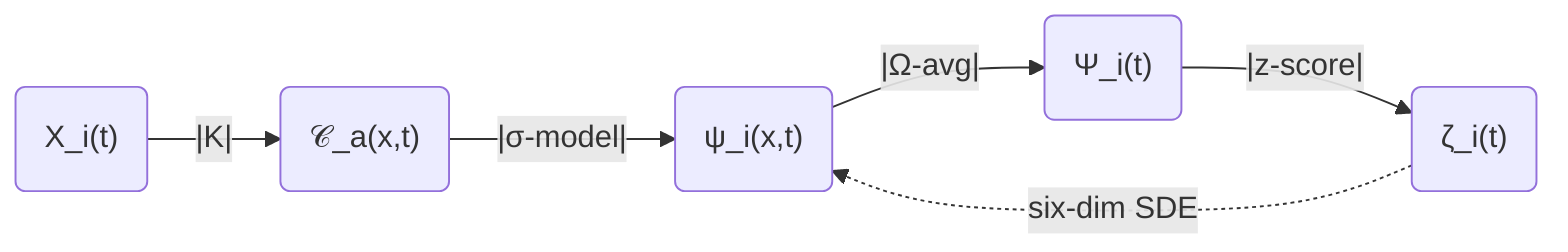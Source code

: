 flowchart LR
    Xi("X_i(t)")
    Ca("𝒞_a(x,t)")
    psi("ψ_i(x,t)")
    Psi("Ψ_i(t)")
    zeta("ζ_i(t)")

    Xi --|K|--> Ca
    Ca --|σ-model|--> psi
    psi --|Ω-avg|--> Psi
    Psi --|z-score|--> zeta

    %% 六維 SDE 反饋迴路：從 ζ_i(t) 回到 ψ_i(x,t)
    zeta -. "six-dim SDE" .-> psi